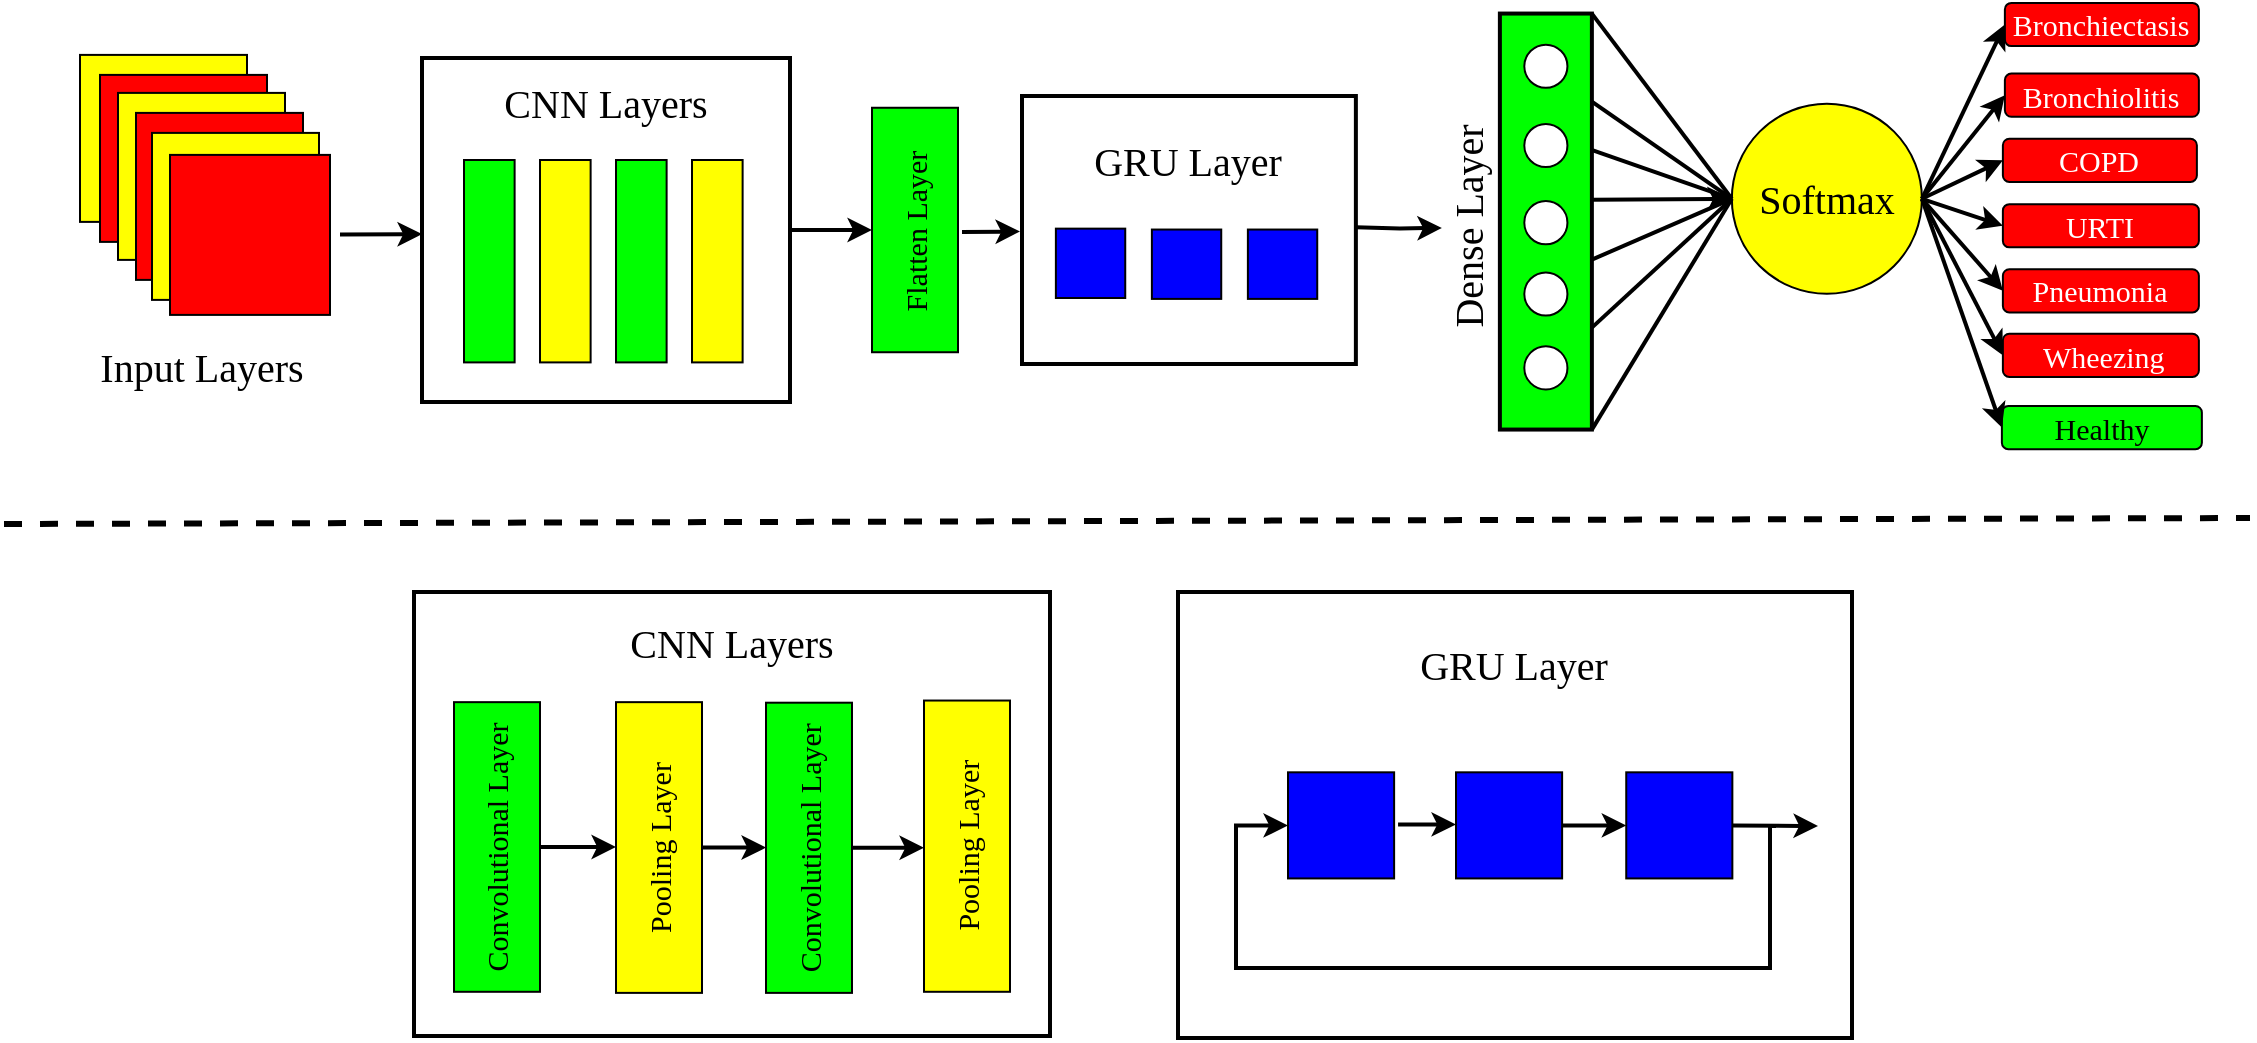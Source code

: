<mxfile version="21.7.4" type="github">
  <diagram id="FLARmqn-sCxhorqhwDuB" name="Page-1">
    <mxGraphModel dx="1247" dy="545" grid="0" gridSize="10" guides="1" tooltips="1" connect="1" arrows="1" fold="1" page="1" pageScale="1" pageWidth="3300" pageHeight="4681" math="0" shadow="0">
      <root>
        <mxCell id="0" />
        <mxCell id="1" parent="0" />
        <mxCell id="L2ZbHlx48BQ5fT_40NmV-58" style="edgeStyle=orthogonalEdgeStyle;rounded=0;orthogonalLoop=1;jettySize=auto;html=1;exitX=1;exitY=0.5;exitDx=0;exitDy=0;strokeWidth=2;entryX=0.5;entryY=0;entryDx=0;entryDy=0;" parent="1" source="L2ZbHlx48BQ5fT_40NmV-55" target="L2ZbHlx48BQ5fT_40NmV-59" edge="1">
          <mxGeometry relative="1" as="geometry">
            <mxPoint x="601.6" y="166" as="targetPoint" />
          </mxGeometry>
        </mxCell>
        <mxCell id="L2ZbHlx48BQ5fT_40NmV-55" value="" style="rounded=0;whiteSpace=wrap;html=1;strokeWidth=2;labelPosition=center;verticalLabelPosition=middle;align=center;verticalAlign=middle;" parent="1" vertex="1">
          <mxGeometry x="249" y="77" width="184" height="172" as="geometry" />
        </mxCell>
        <mxCell id="HNuO8RR3fyhFZEDYtFWN-7" value="" style="whiteSpace=wrap;html=1;aspect=fixed;fillColor=#FFFF00;shadow=0;strokeColor=#000000;rounded=0;sketch=0;glass=0;strokeWidth=1;fillStyle=auto;perimeterSpacing=0;fontSize=20;" parent="1" vertex="1">
          <mxGeometry x="78" y="75.45" width="83.5" height="83.5" as="geometry" />
        </mxCell>
        <mxCell id="HNuO8RR3fyhFZEDYtFWN-8" value="" style="whiteSpace=wrap;html=1;aspect=fixed;fillColor=#FF0000;shadow=0;strokeColor=#000000;rounded=0;sketch=0;glass=0;strokeWidth=1;fillStyle=auto;perimeterSpacing=0;fontSize=20;" parent="1" vertex="1">
          <mxGeometry x="88" y="85.45" width="83.5" height="83.5" as="geometry" />
        </mxCell>
        <mxCell id="HNuO8RR3fyhFZEDYtFWN-9" value="" style="whiteSpace=wrap;html=1;aspect=fixed;fillColor=#FFFF00;shadow=0;strokeColor=#000000;rounded=0;sketch=0;glass=0;strokeWidth=1;fillStyle=auto;perimeterSpacing=0;fontSize=20;" parent="1" vertex="1">
          <mxGeometry x="97" y="94.45" width="83.5" height="83.5" as="geometry" />
        </mxCell>
        <mxCell id="HNuO8RR3fyhFZEDYtFWN-10" value="" style="whiteSpace=wrap;html=1;aspect=fixed;fillColor=#FF0000;shadow=0;strokeColor=#000000;rounded=0;sketch=0;glass=0;strokeWidth=1;fillStyle=auto;perimeterSpacing=0;fontSize=20;" parent="1" vertex="1">
          <mxGeometry x="106" y="104.45" width="83.5" height="83.5" as="geometry" />
        </mxCell>
        <mxCell id="HNuO8RR3fyhFZEDYtFWN-15" value="" style="whiteSpace=wrap;html=1;aspect=fixed;fillColor=#FFFF00;shadow=0;strokeColor=#000000;rounded=0;sketch=0;glass=0;strokeWidth=1;fillStyle=auto;perimeterSpacing=0;fontSize=20;" parent="1" vertex="1">
          <mxGeometry x="114" y="114.45" width="83.5" height="83.5" as="geometry" />
        </mxCell>
        <mxCell id="HNuO8RR3fyhFZEDYtFWN-16" value="" style="whiteSpace=wrap;html=1;aspect=fixed;fillColor=#FF0000;shadow=0;strokeColor=#000000;rounded=0;sketch=0;glass=0;strokeWidth=1;fillStyle=auto;perimeterSpacing=0;fontSize=20;flipH=0;flipV=1;rotation=0;container=0;" parent="1" vertex="1">
          <mxGeometry x="123" y="125.45" width="80" height="80" as="geometry" />
        </mxCell>
        <mxCell id="HNuO8RR3fyhFZEDYtFWN-76" value="" style="rounded=0;whiteSpace=wrap;html=1;shadow=0;glass=0;sketch=0;fillStyle=auto;strokeColor=#000000;strokeWidth=2;fillColor=#00FF00;gradientColor=none;direction=south;textDirection=ltr;horizontal=0;fontFamily=Times New Roman;fontSize=20;" parent="1" vertex="1">
          <mxGeometry x="787.94" y="54.78" width="46" height="208" as="geometry" />
        </mxCell>
        <mxCell id="HNuO8RR3fyhFZEDYtFWN-78" value="" style="ellipse;whiteSpace=wrap;html=1;aspect=fixed;rounded=0;shadow=0;glass=0;sketch=0;fillStyle=auto;strokeColor=#000000;strokeWidth=1;fontFamily=Times New Roman;fontSize=20;fillColor=#FFFFFF;gradientColor=none;" parent="1" vertex="1">
          <mxGeometry x="800.15" y="70.35" width="21.57" height="21.57" as="geometry" />
        </mxCell>
        <mxCell id="HNuO8RR3fyhFZEDYtFWN-92" value="Input Layers" style="text;html=1;strokeColor=none;fillColor=none;align=center;verticalAlign=middle;whiteSpace=wrap;rounded=0;shadow=0;glass=0;sketch=0;fillStyle=auto;strokeWidth=1;fontFamily=Times New Roman;fontSize=20;" parent="1" vertex="1">
          <mxGeometry x="83.62" y="216.31" width="110.25" height="30" as="geometry" />
        </mxCell>
        <mxCell id="HNuO8RR3fyhFZEDYtFWN-112" value="" style="ellipse;whiteSpace=wrap;html=1;aspect=fixed;rounded=0;shadow=0;glass=0;sketch=0;fillStyle=auto;strokeColor=#000000;strokeWidth=1;fontFamily=Times New Roman;fontSize=20;fillColor=#FFFFFF;gradientColor=none;" parent="1" vertex="1">
          <mxGeometry x="800.15" y="109.98" width="21.57" height="21.57" as="geometry" />
        </mxCell>
        <mxCell id="HNuO8RR3fyhFZEDYtFWN-113" value="" style="ellipse;whiteSpace=wrap;html=1;aspect=fixed;rounded=0;shadow=0;glass=0;sketch=0;fillStyle=auto;strokeColor=#000000;strokeWidth=1;fontFamily=Times New Roman;fontSize=20;fillColor=#FFFFFF;gradientColor=none;" parent="1" vertex="1">
          <mxGeometry x="800.15" y="148.55" width="21.57" height="21.57" as="geometry" />
        </mxCell>
        <mxCell id="HNuO8RR3fyhFZEDYtFWN-114" value="" style="ellipse;whiteSpace=wrap;html=1;aspect=fixed;rounded=0;shadow=0;glass=0;sketch=0;fillStyle=auto;strokeColor=#000000;strokeWidth=1;fontFamily=Times New Roman;fontSize=20;fillColor=#FFFFFF;gradientColor=none;" parent="1" vertex="1">
          <mxGeometry x="800.15" y="184.23" width="21.57" height="21.57" as="geometry" />
        </mxCell>
        <mxCell id="HNuO8RR3fyhFZEDYtFWN-115" value="" style="ellipse;whiteSpace=wrap;html=1;aspect=fixed;rounded=0;shadow=0;glass=0;sketch=0;fillStyle=auto;strokeColor=#000000;strokeWidth=1;fontFamily=Times New Roman;fontSize=20;fillColor=#FFFFFF;gradientColor=none;" parent="1" vertex="1">
          <mxGeometry x="800.15" y="221.16" width="21.57" height="21.57" as="geometry" />
        </mxCell>
        <mxCell id="HNuO8RR3fyhFZEDYtFWN-126" value="Softmax" style="ellipse;whiteSpace=wrap;html=1;aspect=fixed;rounded=0;shadow=0;glass=0;sketch=0;fillStyle=auto;strokeColor=#000000;strokeWidth=1;fontFamily=Times New Roman;fontSize=20;fillColor=#FFFF00;gradientColor=none;" parent="1" vertex="1">
          <mxGeometry x="903.92" y="99.89" width="95.03" height="95.03" as="geometry" />
        </mxCell>
        <mxCell id="HNuO8RR3fyhFZEDYtFWN-127" value="" style="endArrow=classic;html=1;rounded=0;strokeWidth=2;fontFamily=Times New Roman;fontSize=20;entryX=0;entryY=0.5;entryDx=0;entryDy=0;" parent="1" target="HNuO8RR3fyhFZEDYtFWN-126" edge="1">
          <mxGeometry width="50" height="50" relative="1" as="geometry">
            <mxPoint x="833.94" y="147.82" as="sourcePoint" />
            <mxPoint x="909.94" y="147.82" as="targetPoint" />
          </mxGeometry>
        </mxCell>
        <mxCell id="HNuO8RR3fyhFZEDYtFWN-128" value="" style="endArrow=none;html=1;rounded=0;strokeWidth=2;fontFamily=Times New Roman;fontSize=20;exitX=0;exitY=0.5;exitDx=0;exitDy=0;" parent="1" source="HNuO8RR3fyhFZEDYtFWN-126" edge="1">
          <mxGeometry width="50" height="50" relative="1" as="geometry">
            <mxPoint x="897.94" y="144.82" as="sourcePoint" />
            <mxPoint x="833.94" y="54.82" as="targetPoint" />
          </mxGeometry>
        </mxCell>
        <mxCell id="HNuO8RR3fyhFZEDYtFWN-133" value="" style="endArrow=none;html=1;rounded=0;strokeWidth=2;fontFamily=Times New Roman;fontSize=20;entryX=0;entryY=0.5;entryDx=0;entryDy=0;" parent="1" target="HNuO8RR3fyhFZEDYtFWN-126" edge="1">
          <mxGeometry width="50" height="50" relative="1" as="geometry">
            <mxPoint x="833.94" y="262.82" as="sourcePoint" />
            <mxPoint x="846.94" y="173.82" as="targetPoint" />
          </mxGeometry>
        </mxCell>
        <mxCell id="HNuO8RR3fyhFZEDYtFWN-134" value="" style="endArrow=none;html=1;rounded=0;strokeWidth=2;fontFamily=Times New Roman;fontSize=20;entryX=0;entryY=0.5;entryDx=0;entryDy=0;" parent="1" target="HNuO8RR3fyhFZEDYtFWN-126" edge="1">
          <mxGeometry width="50" height="50" relative="1" as="geometry">
            <mxPoint x="833.94" y="98.82" as="sourcePoint" />
            <mxPoint x="905.94" y="148.82" as="targetPoint" />
          </mxGeometry>
        </mxCell>
        <mxCell id="HNuO8RR3fyhFZEDYtFWN-135" value="" style="endArrow=none;html=1;rounded=0;strokeWidth=2;fontFamily=Times New Roman;fontSize=20;entryX=0;entryY=0.5;entryDx=0;entryDy=0;" parent="1" target="HNuO8RR3fyhFZEDYtFWN-126" edge="1">
          <mxGeometry width="50" height="50" relative="1" as="geometry">
            <mxPoint x="833.94" y="211.82" as="sourcePoint" />
            <mxPoint x="905.94" y="147.82" as="targetPoint" />
          </mxGeometry>
        </mxCell>
        <mxCell id="HNuO8RR3fyhFZEDYtFWN-137" value="Bronchiectasis" style="rounded=1;whiteSpace=wrap;html=1;shadow=0;glass=0;sketch=0;fillStyle=auto;strokeColor=#000000;strokeWidth=1;fontFamily=Times New Roman;fontSize=15;fontColor=#FFFFFF;fillColor=#FF0000;gradientColor=none;" parent="1" vertex="1">
          <mxGeometry x="1040.44" y="49.45" width="97" height="21.6" as="geometry" />
        </mxCell>
        <mxCell id="HNuO8RR3fyhFZEDYtFWN-139" value="Bronchiolitis" style="rounded=1;whiteSpace=wrap;html=1;shadow=0;glass=0;sketch=0;fillStyle=auto;strokeColor=#000000;strokeWidth=1;fontFamily=Times New Roman;fontSize=15;fontColor=#FFFFFF;fillColor=#FF0000;gradientColor=none;" parent="1" vertex="1">
          <mxGeometry x="1040.44" y="84.77" width="97" height="21.6" as="geometry" />
        </mxCell>
        <mxCell id="HNuO8RR3fyhFZEDYtFWN-140" value="COPD" style="rounded=1;whiteSpace=wrap;html=1;shadow=0;glass=0;sketch=0;fillStyle=auto;strokeColor=#000000;strokeWidth=1;fontFamily=Times New Roman;fontSize=15;fontColor=#FFFFFF;fillColor=#FF0000;gradientColor=none;" parent="1" vertex="1">
          <mxGeometry x="1039.44" y="117.37" width="97" height="21.6" as="geometry" />
        </mxCell>
        <mxCell id="HNuO8RR3fyhFZEDYtFWN-141" value="URTI" style="rounded=1;whiteSpace=wrap;html=1;shadow=0;glass=0;sketch=0;fillStyle=auto;strokeColor=#000000;strokeWidth=1;fontFamily=Times New Roman;fontSize=15;fontColor=#FFFFFF;fillColor=#FF0000;gradientColor=none;" parent="1" vertex="1">
          <mxGeometry x="1039.44" y="150.08" width="98" height="21.6" as="geometry" />
        </mxCell>
        <mxCell id="HNuO8RR3fyhFZEDYtFWN-142" value="Pneumonia" style="rounded=1;whiteSpace=wrap;html=1;shadow=0;glass=0;sketch=0;fillStyle=auto;strokeColor=#000000;strokeWidth=1;fontFamily=Times New Roman;fontSize=15;fontColor=#FFFFFF;fillColor=#FF0000;gradientColor=none;" parent="1" vertex="1">
          <mxGeometry x="1039.44" y="182.63" width="98" height="21.6" as="geometry" />
        </mxCell>
        <mxCell id="HNuO8RR3fyhFZEDYtFWN-143" value="&amp;nbsp;Wheezing" style="rounded=1;whiteSpace=wrap;html=1;shadow=0;glass=0;sketch=0;fillStyle=auto;strokeColor=#000000;strokeWidth=1;fontFamily=Times New Roman;fontSize=15;fontColor=#FFFFFF;fillColor=#FF0000;gradientColor=none;" parent="1" vertex="1">
          <mxGeometry x="1039.44" y="214.86" width="98" height="21.6" as="geometry" />
        </mxCell>
        <mxCell id="HNuO8RR3fyhFZEDYtFWN-144" value="&lt;font color=&quot;#000000&quot; style=&quot;font-size: 15px;&quot;&gt;Healthy&lt;/font&gt;" style="rounded=1;whiteSpace=wrap;html=1;shadow=0;glass=0;sketch=0;fillStyle=auto;strokeColor=#000000;strokeWidth=1;fontFamily=Times New Roman;fontSize=15;fontColor=#FFFFFF;fillColor=#00FF00;gradientColor=none;" parent="1" vertex="1">
          <mxGeometry x="1038.94" y="250.99" width="100" height="21.6" as="geometry" />
        </mxCell>
        <mxCell id="HNuO8RR3fyhFZEDYtFWN-146" value="" style="endArrow=classic;html=1;rounded=0;strokeWidth=2;fontFamily=Times New Roman;fontSize=20;fontColor=#000000;entryX=0;entryY=0.5;entryDx=0;entryDy=0;exitX=1;exitY=0.5;exitDx=0;exitDy=0;" parent="1" source="HNuO8RR3fyhFZEDYtFWN-126" target="HNuO8RR3fyhFZEDYtFWN-137" edge="1">
          <mxGeometry width="50" height="50" relative="1" as="geometry">
            <mxPoint x="871.94" y="194.82" as="sourcePoint" />
            <mxPoint x="921.94" y="144.82" as="targetPoint" />
          </mxGeometry>
        </mxCell>
        <mxCell id="HNuO8RR3fyhFZEDYtFWN-147" value="" style="endArrow=classic;html=1;rounded=0;strokeWidth=2;fontFamily=Times New Roman;fontSize=20;fontColor=#000000;entryX=0;entryY=0.5;entryDx=0;entryDy=0;exitX=1;exitY=0.5;exitDx=0;exitDy=0;" parent="1" source="HNuO8RR3fyhFZEDYtFWN-126" target="HNuO8RR3fyhFZEDYtFWN-139" edge="1">
          <mxGeometry width="50" height="50" relative="1" as="geometry">
            <mxPoint x="871.94" y="194.82" as="sourcePoint" />
            <mxPoint x="921.94" y="144.82" as="targetPoint" />
          </mxGeometry>
        </mxCell>
        <mxCell id="HNuO8RR3fyhFZEDYtFWN-148" value="" style="endArrow=classic;html=1;rounded=0;strokeWidth=2;fontFamily=Times New Roman;fontSize=20;fontColor=#000000;entryX=0;entryY=0.5;entryDx=0;entryDy=0;exitX=1;exitY=0.5;exitDx=0;exitDy=0;" parent="1" source="HNuO8RR3fyhFZEDYtFWN-126" target="HNuO8RR3fyhFZEDYtFWN-144" edge="1">
          <mxGeometry width="50" height="50" relative="1" as="geometry">
            <mxPoint x="871.94" y="194.82" as="sourcePoint" />
            <mxPoint x="921.94" y="144.82" as="targetPoint" />
          </mxGeometry>
        </mxCell>
        <mxCell id="HNuO8RR3fyhFZEDYtFWN-149" value="" style="endArrow=classic;html=1;rounded=0;strokeWidth=2;fontFamily=Times New Roman;fontSize=20;fontColor=#000000;entryX=0;entryY=0.5;entryDx=0;entryDy=0;exitX=1;exitY=0.5;exitDx=0;exitDy=0;" parent="1" source="HNuO8RR3fyhFZEDYtFWN-126" target="HNuO8RR3fyhFZEDYtFWN-143" edge="1">
          <mxGeometry width="50" height="50" relative="1" as="geometry">
            <mxPoint x="871.94" y="194.82" as="sourcePoint" />
            <mxPoint x="921.94" y="144.82" as="targetPoint" />
          </mxGeometry>
        </mxCell>
        <mxCell id="HNuO8RR3fyhFZEDYtFWN-150" value="" style="endArrow=classic;html=1;rounded=0;strokeWidth=2;fontFamily=Times New Roman;fontSize=20;fontColor=#000000;exitX=1;exitY=0.5;exitDx=0;exitDy=0;entryX=0;entryY=0.5;entryDx=0;entryDy=0;" parent="1" source="HNuO8RR3fyhFZEDYtFWN-126" target="HNuO8RR3fyhFZEDYtFWN-140" edge="1">
          <mxGeometry width="50" height="50" relative="1" as="geometry">
            <mxPoint x="871.94" y="194.82" as="sourcePoint" />
            <mxPoint x="921.94" y="144.82" as="targetPoint" />
          </mxGeometry>
        </mxCell>
        <mxCell id="HNuO8RR3fyhFZEDYtFWN-151" value="" style="endArrow=classic;html=1;rounded=0;strokeWidth=2;fontFamily=Times New Roman;fontSize=20;fontColor=#000000;entryX=0;entryY=0.5;entryDx=0;entryDy=0;exitX=1;exitY=0.5;exitDx=0;exitDy=0;" parent="1" source="HNuO8RR3fyhFZEDYtFWN-126" target="HNuO8RR3fyhFZEDYtFWN-141" edge="1">
          <mxGeometry width="50" height="50" relative="1" as="geometry">
            <mxPoint x="871.94" y="194.82" as="sourcePoint" />
            <mxPoint x="921.94" y="144.82" as="targetPoint" />
          </mxGeometry>
        </mxCell>
        <mxCell id="HNuO8RR3fyhFZEDYtFWN-152" value="" style="endArrow=classic;html=1;rounded=0;strokeWidth=2;fontFamily=Times New Roman;fontSize=20;fontColor=#000000;entryX=0;entryY=0.5;entryDx=0;entryDy=0;exitX=1;exitY=0.5;exitDx=0;exitDy=0;" parent="1" source="HNuO8RR3fyhFZEDYtFWN-126" target="HNuO8RR3fyhFZEDYtFWN-142" edge="1">
          <mxGeometry width="50" height="50" relative="1" as="geometry">
            <mxPoint x="871.94" y="194.82" as="sourcePoint" />
            <mxPoint x="921.94" y="144.82" as="targetPoint" />
          </mxGeometry>
        </mxCell>
        <mxCell id="HNuO8RR3fyhFZEDYtFWN-155" value="" style="endArrow=none;html=1;rounded=0;strokeWidth=2;fontFamily=Times New Roman;fontSize=20;fontColor=#000000;entryX=0;entryY=0.5;entryDx=0;entryDy=0;" parent="1" target="HNuO8RR3fyhFZEDYtFWN-126" edge="1">
          <mxGeometry width="50" height="50" relative="1" as="geometry">
            <mxPoint x="833.94" y="177.82" as="sourcePoint" />
            <mxPoint x="816.94" y="161.82" as="targetPoint" />
          </mxGeometry>
        </mxCell>
        <mxCell id="HNuO8RR3fyhFZEDYtFWN-156" value="" style="endArrow=none;html=1;rounded=0;strokeWidth=2;fontFamily=Times New Roman;fontSize=20;fontColor=#000000;entryX=0;entryY=0.5;entryDx=0;entryDy=0;exitX=0.186;exitY=0.414;exitDx=0;exitDy=0;exitPerimeter=0;" parent="1" target="HNuO8RR3fyhFZEDYtFWN-126" edge="1">
          <mxGeometry width="50" height="50" relative="1" as="geometry">
            <mxPoint x="833.754" y="122.883" as="sourcePoint" />
            <mxPoint x="849.94" y="112.82" as="targetPoint" />
          </mxGeometry>
        </mxCell>
        <mxCell id="L2ZbHlx48BQ5fT_40NmV-20" value="" style="endArrow=classic;html=1;rounded=0;strokeWidth=2;fontFamily=Times New Roman;fontSize=20;" parent="1" edge="1">
          <mxGeometry width="50" height="50" relative="1" as="geometry">
            <mxPoint x="208" y="165.2" as="sourcePoint" />
            <mxPoint x="249" y="165.05" as="targetPoint" />
          </mxGeometry>
        </mxCell>
        <mxCell id="L2ZbHlx48BQ5fT_40NmV-30" value="CNN Layers" style="text;html=1;strokeColor=none;fillColor=none;align=center;verticalAlign=middle;whiteSpace=wrap;rounded=0;shadow=0;glass=0;sketch=0;fillStyle=auto;strokeWidth=1;fontFamily=Times New Roman;fontSize=20;" parent="1" vertex="1">
          <mxGeometry x="288.94" y="84.19" width="104.12" height="30" as="geometry" />
        </mxCell>
        <mxCell id="L2ZbHlx48BQ5fT_40NmV-62" style="edgeStyle=orthogonalEdgeStyle;rounded=0;orthogonalLoop=1;jettySize=auto;html=1;exitX=1;exitY=0.5;exitDx=0;exitDy=0;strokeWidth=2;" parent="1" edge="1">
          <mxGeometry relative="1" as="geometry">
            <mxPoint x="758.94" y="161.97" as="targetPoint" />
            <mxPoint x="715.94" y="161.66" as="sourcePoint" />
          </mxGeometry>
        </mxCell>
        <mxCell id="L2ZbHlx48BQ5fT_40NmV-59" value="&lt;font style=&quot;font-size: 15px;&quot;&gt;Flatten Layer&lt;/font&gt;" style="rounded=0;whiteSpace=wrap;html=1;direction=north;labelPosition=center;verticalLabelPosition=middle;align=center;verticalAlign=middle;horizontal=0;fontFamily=Times New Roman;fillColor=#00FF00;" parent="1" vertex="1">
          <mxGeometry x="474" y="101.88" width="43" height="122.24" as="geometry" />
        </mxCell>
        <mxCell id="L2ZbHlx48BQ5fT_40NmV-63" value="Dense Layer" style="text;html=1;strokeColor=none;fillColor=none;align=center;verticalAlign=middle;whiteSpace=wrap;rounded=0;shadow=0;glass=0;sketch=0;fillStyle=auto;strokeWidth=1;fontFamily=Times New Roman;fontSize=20;horizontal=1;rotation=270;" parent="1" vertex="1">
          <mxGeometry x="715.94" y="146.02" width="111" height="30" as="geometry" />
        </mxCell>
        <mxCell id="slrRQFkz38ouhWpefdhH-1" value="" style="rounded=0;whiteSpace=wrap;html=1;strokeWidth=2;labelPosition=center;verticalLabelPosition=middle;align=center;verticalAlign=middle;" vertex="1" parent="1">
          <mxGeometry x="245" y="344" width="318" height="222" as="geometry" />
        </mxCell>
        <mxCell id="slrRQFkz38ouhWpefdhH-2" style="edgeStyle=orthogonalEdgeStyle;rounded=0;orthogonalLoop=1;jettySize=auto;html=1;exitX=0.5;exitY=1;exitDx=0;exitDy=0;entryX=0.5;entryY=0;entryDx=0;entryDy=0;strokeWidth=2;" edge="1" parent="1" source="slrRQFkz38ouhWpefdhH-3" target="slrRQFkz38ouhWpefdhH-5">
          <mxGeometry relative="1" as="geometry" />
        </mxCell>
        <mxCell id="slrRQFkz38ouhWpefdhH-3" value="&lt;font style=&quot;font-size: 15px;&quot;&gt;Convolutional Layer&lt;/font&gt;" style="rounded=0;whiteSpace=wrap;html=1;direction=north;labelPosition=center;verticalLabelPosition=middle;align=center;verticalAlign=middle;horizontal=0;fontFamily=Times New Roman;fillColor=#00FF00;" vertex="1" parent="1">
          <mxGeometry x="265" y="399.08" width="43" height="144.82" as="geometry" />
        </mxCell>
        <mxCell id="slrRQFkz38ouhWpefdhH-4" style="edgeStyle=orthogonalEdgeStyle;rounded=0;orthogonalLoop=1;jettySize=auto;html=1;exitX=0.5;exitY=1;exitDx=0;exitDy=0;entryX=0.5;entryY=0;entryDx=0;entryDy=0;strokeWidth=2;" edge="1" parent="1" source="slrRQFkz38ouhWpefdhH-5" target="slrRQFkz38ouhWpefdhH-7">
          <mxGeometry relative="1" as="geometry" />
        </mxCell>
        <mxCell id="slrRQFkz38ouhWpefdhH-5" value="&lt;font style=&quot;font-size: 15px;&quot;&gt;Pooling Layer&lt;/font&gt;" style="rounded=0;whiteSpace=wrap;html=1;direction=north;labelPosition=center;verticalLabelPosition=middle;align=center;verticalAlign=middle;horizontal=0;fontFamily=Times New Roman;fillColor=#FFFF00;" vertex="1" parent="1">
          <mxGeometry x="346" y="399.08" width="43" height="145.36" as="geometry" />
        </mxCell>
        <mxCell id="slrRQFkz38ouhWpefdhH-6" style="edgeStyle=orthogonalEdgeStyle;rounded=0;orthogonalLoop=1;jettySize=auto;html=1;exitX=0.5;exitY=1;exitDx=0;exitDy=0;entryX=0.5;entryY=0;entryDx=0;entryDy=0;strokeWidth=2;" edge="1" parent="1" source="slrRQFkz38ouhWpefdhH-7" target="slrRQFkz38ouhWpefdhH-8">
          <mxGeometry relative="1" as="geometry" />
        </mxCell>
        <mxCell id="slrRQFkz38ouhWpefdhH-7" value="&lt;font style=&quot;font-size: 15px;&quot;&gt;Convolutional Layer&lt;/font&gt;" style="rounded=0;whiteSpace=wrap;html=1;direction=north;labelPosition=center;verticalLabelPosition=middle;align=center;verticalAlign=middle;horizontal=0;fontFamily=Times New Roman;fillColor=#00FF00;" vertex="1" parent="1">
          <mxGeometry x="421" y="399.35" width="43" height="145.09" as="geometry" />
        </mxCell>
        <mxCell id="slrRQFkz38ouhWpefdhH-8" value="&lt;font style=&quot;font-size: 15px;&quot;&gt;Pooling Layer&lt;/font&gt;" style="rounded=0;whiteSpace=wrap;html=1;direction=north;labelPosition=center;verticalLabelPosition=middle;align=center;verticalAlign=middle;horizontal=0;fontFamily=Times New Roman;fillColor=#FFFF00;" vertex="1" parent="1">
          <mxGeometry x="500" y="398.27" width="43" height="145.63" as="geometry" />
        </mxCell>
        <mxCell id="slrRQFkz38ouhWpefdhH-9" value="CNN Layers" style="text;html=1;strokeColor=none;fillColor=none;align=center;verticalAlign=middle;whiteSpace=wrap;rounded=0;shadow=0;glass=0;sketch=0;fillStyle=auto;strokeWidth=1;fontFamily=Times New Roman;fontSize=20;" vertex="1" parent="1">
          <mxGeometry x="351.94" y="353.81" width="104.12" height="30" as="geometry" />
        </mxCell>
        <mxCell id="slrRQFkz38ouhWpefdhH-10" value="" style="rounded=0;whiteSpace=wrap;html=1;direction=south;fillColor=#00FF00;" vertex="1" parent="1">
          <mxGeometry x="270" y="128" width="25.31" height="101.2" as="geometry" />
        </mxCell>
        <mxCell id="slrRQFkz38ouhWpefdhH-11" value="" style="rounded=0;whiteSpace=wrap;html=1;direction=south;fillColor=#FFFF00;" vertex="1" parent="1">
          <mxGeometry x="308" y="128" width="25.31" height="101.2" as="geometry" />
        </mxCell>
        <mxCell id="slrRQFkz38ouhWpefdhH-12" value="" style="rounded=0;whiteSpace=wrap;html=1;direction=south;fillColor=#00FF00;" vertex="1" parent="1">
          <mxGeometry x="346" y="128" width="25.31" height="101.2" as="geometry" />
        </mxCell>
        <mxCell id="slrRQFkz38ouhWpefdhH-13" value="" style="rounded=0;whiteSpace=wrap;html=1;direction=south;fillColor=#FFFF00;" vertex="1" parent="1">
          <mxGeometry x="384" y="128" width="25.31" height="101.2" as="geometry" />
        </mxCell>
        <mxCell id="slrRQFkz38ouhWpefdhH-14" value="" style="rounded=0;whiteSpace=wrap;html=1;strokeWidth=2;labelPosition=center;verticalLabelPosition=middle;align=center;verticalAlign=middle;" vertex="1" parent="1">
          <mxGeometry x="627" y="344" width="337" height="223" as="geometry" />
        </mxCell>
        <mxCell id="slrRQFkz38ouhWpefdhH-15" value="GRU Layer" style="text;html=1;strokeColor=none;fillColor=none;align=center;verticalAlign=middle;whiteSpace=wrap;rounded=0;shadow=0;glass=0;sketch=0;fillStyle=auto;strokeWidth=1;fontFamily=Times New Roman;fontSize=20;" vertex="1" parent="1">
          <mxGeometry x="743.44" y="365" width="104.12" height="30" as="geometry" />
        </mxCell>
        <mxCell id="slrRQFkz38ouhWpefdhH-16" style="edgeStyle=orthogonalEdgeStyle;rounded=0;orthogonalLoop=1;jettySize=auto;html=1;entryX=0;entryY=0.5;entryDx=0;entryDy=0;strokeWidth=2;" edge="1" parent="1" target="slrRQFkz38ouhWpefdhH-17">
          <mxGeometry relative="1" as="geometry">
            <mxPoint x="926" y="461" as="sourcePoint" />
            <Array as="points">
              <mxPoint x="923" y="461" />
              <mxPoint x="923" y="532" />
              <mxPoint x="656" y="532" />
              <mxPoint x="656" y="461" />
            </Array>
          </mxGeometry>
        </mxCell>
        <mxCell id="slrRQFkz38ouhWpefdhH-17" value="" style="whiteSpace=wrap;html=1;aspect=fixed;fillColor=#0000FF;" vertex="1" parent="1">
          <mxGeometry x="682" y="434.16" width="53.06" height="53.06" as="geometry" />
        </mxCell>
        <mxCell id="slrRQFkz38ouhWpefdhH-18" value="" style="whiteSpace=wrap;html=1;aspect=fixed;fillColor=#0000FF;" vertex="1" parent="1">
          <mxGeometry x="766" y="434.16" width="53.06" height="53.06" as="geometry" />
        </mxCell>
        <mxCell id="slrRQFkz38ouhWpefdhH-19" style="rounded=0;orthogonalLoop=1;jettySize=auto;html=1;exitX=1;exitY=0.5;exitDx=0;exitDy=0;strokeWidth=2;" edge="1" parent="1" source="slrRQFkz38ouhWpefdhH-20">
          <mxGeometry relative="1" as="geometry">
            <mxPoint x="947" y="461" as="targetPoint" />
          </mxGeometry>
        </mxCell>
        <mxCell id="slrRQFkz38ouhWpefdhH-20" value="" style="whiteSpace=wrap;html=1;aspect=fixed;fillColor=#0000FF;" vertex="1" parent="1">
          <mxGeometry x="851.12" y="434.16" width="53.06" height="53.06" as="geometry" />
        </mxCell>
        <mxCell id="slrRQFkz38ouhWpefdhH-21" value="" style="endArrow=classic;html=1;rounded=0;strokeWidth=2;fontFamily=Times New Roman;fontSize=20;" edge="1" parent="1">
          <mxGeometry width="50" height="50" relative="1" as="geometry">
            <mxPoint x="737.03" y="460.19" as="sourcePoint" />
            <mxPoint x="766" y="460.19" as="targetPoint" />
          </mxGeometry>
        </mxCell>
        <mxCell id="slrRQFkz38ouhWpefdhH-22" value="" style="endArrow=classic;html=1;rounded=0;strokeWidth=2;fontFamily=Times New Roman;fontSize=20;entryX=0;entryY=0.5;entryDx=0;entryDy=0;exitX=1;exitY=0.5;exitDx=0;exitDy=0;" edge="1" parent="1" source="slrRQFkz38ouhWpefdhH-18" target="slrRQFkz38ouhWpefdhH-20">
          <mxGeometry width="50" height="50" relative="1" as="geometry">
            <mxPoint x="747.03" y="470.19" as="sourcePoint" />
            <mxPoint x="776" y="470.19" as="targetPoint" />
          </mxGeometry>
        </mxCell>
        <mxCell id="slrRQFkz38ouhWpefdhH-23" value="" style="rounded=0;whiteSpace=wrap;html=1;strokeWidth=2;labelPosition=center;verticalLabelPosition=middle;align=center;verticalAlign=middle;" vertex="1" parent="1">
          <mxGeometry x="549" y="96" width="166.94" height="134" as="geometry" />
        </mxCell>
        <mxCell id="slrRQFkz38ouhWpefdhH-25" value="" style="endArrow=classic;html=1;rounded=0;strokeWidth=2;fontFamily=Times New Roman;fontSize=20;" edge="1" parent="1">
          <mxGeometry width="50" height="50" relative="1" as="geometry">
            <mxPoint x="519" y="164" as="sourcePoint" />
            <mxPoint x="548" y="163.77" as="targetPoint" />
          </mxGeometry>
        </mxCell>
        <mxCell id="slrRQFkz38ouhWpefdhH-26" value="GRU Layer" style="text;html=1;strokeColor=none;fillColor=none;align=center;verticalAlign=middle;whiteSpace=wrap;rounded=0;shadow=0;glass=0;sketch=0;fillStyle=auto;strokeWidth=1;fontFamily=Times New Roman;fontSize=20;" vertex="1" parent="1">
          <mxGeometry x="580.41" y="113.19" width="104.12" height="30" as="geometry" />
        </mxCell>
        <mxCell id="slrRQFkz38ouhWpefdhH-27" value="" style="whiteSpace=wrap;html=1;aspect=fixed;fillColor=#0000FF;" vertex="1" parent="1">
          <mxGeometry x="565.94" y="162.32" width="34.68" height="34.68" as="geometry" />
        </mxCell>
        <mxCell id="slrRQFkz38ouhWpefdhH-28" value="" style="whiteSpace=wrap;html=1;aspect=fixed;fillColor=#0000FF;" vertex="1" parent="1">
          <mxGeometry x="613.94" y="162.77" width="34.68" height="34.68" as="geometry" />
        </mxCell>
        <mxCell id="slrRQFkz38ouhWpefdhH-29" value="" style="whiteSpace=wrap;html=1;aspect=fixed;fillColor=#0000FF;" vertex="1" parent="1">
          <mxGeometry x="661.94" y="162.77" width="34.68" height="34.68" as="geometry" />
        </mxCell>
        <mxCell id="slrRQFkz38ouhWpefdhH-30" value="" style="endArrow=none;dashed=1;html=1;rounded=0;strokeWidth=3;" edge="1" parent="1">
          <mxGeometry width="50" height="50" relative="1" as="geometry">
            <mxPoint x="40" y="310" as="sourcePoint" />
            <mxPoint x="1163" y="307" as="targetPoint" />
          </mxGeometry>
        </mxCell>
      </root>
    </mxGraphModel>
  </diagram>
</mxfile>
